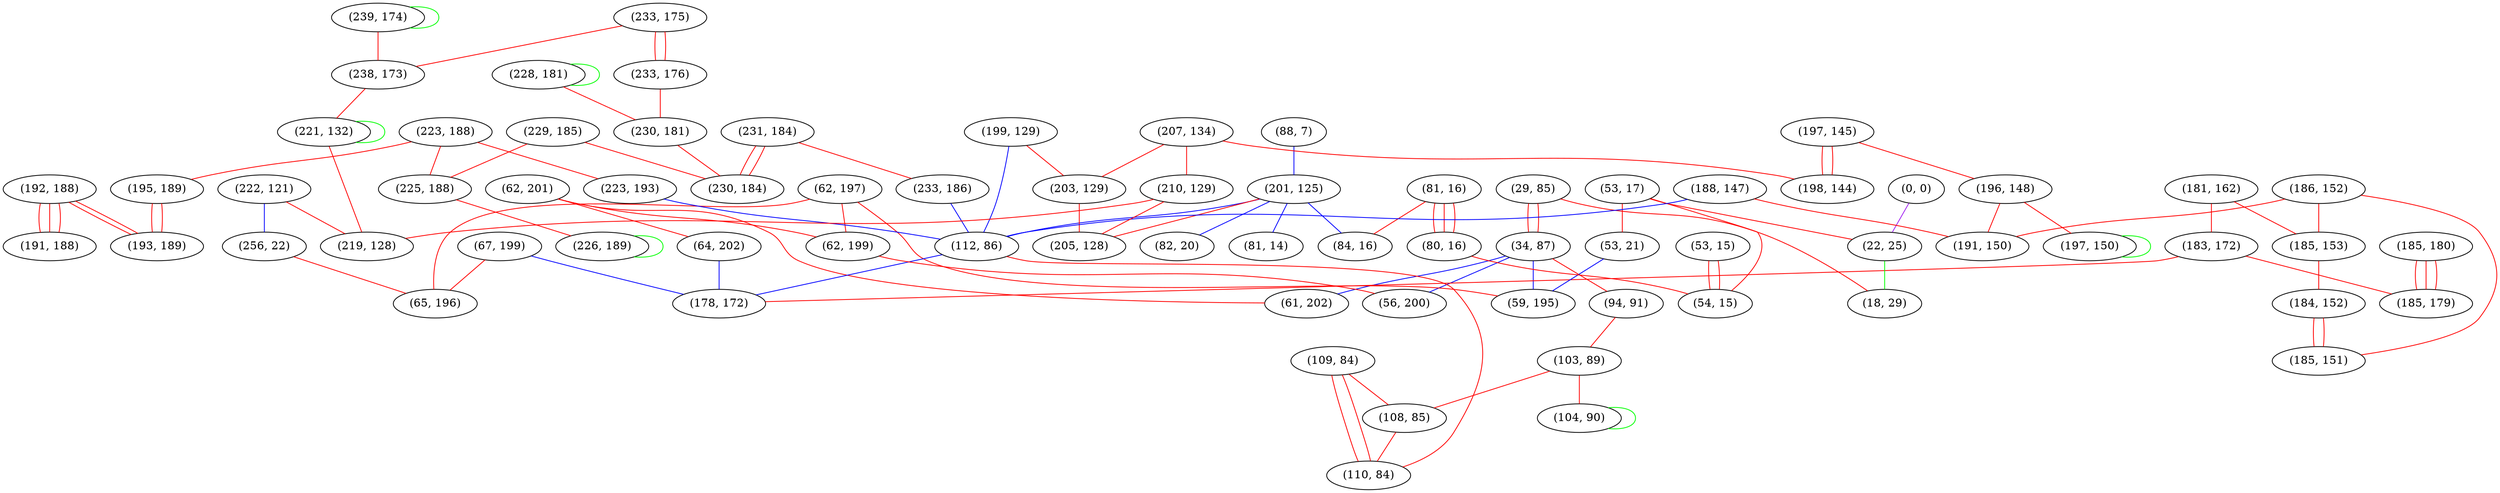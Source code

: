 graph "" {
"(223, 188)";
"(233, 175)";
"(53, 15)";
"(239, 174)";
"(192, 188)";
"(199, 129)";
"(197, 145)";
"(62, 201)";
"(195, 189)";
"(181, 162)";
"(29, 85)";
"(238, 173)";
"(34, 87)";
"(233, 176)";
"(0, 0)";
"(64, 202)";
"(62, 197)";
"(67, 199)";
"(183, 172)";
"(53, 17)";
"(196, 148)";
"(81, 16)";
"(223, 193)";
"(94, 91)";
"(186, 152)";
"(53, 21)";
"(88, 7)";
"(229, 185)";
"(191, 188)";
"(231, 184)";
"(103, 89)";
"(201, 125)";
"(207, 134)";
"(203, 129)";
"(185, 180)";
"(193, 189)";
"(222, 121)";
"(198, 144)";
"(188, 147)";
"(84, 16)";
"(233, 186)";
"(256, 22)";
"(80, 16)";
"(225, 188)";
"(228, 181)";
"(61, 202)";
"(65, 196)";
"(112, 86)";
"(191, 150)";
"(221, 132)";
"(230, 181)";
"(226, 189)";
"(109, 84)";
"(62, 199)";
"(59, 195)";
"(210, 129)";
"(108, 85)";
"(22, 25)";
"(56, 200)";
"(178, 172)";
"(219, 128)";
"(185, 179)";
"(54, 15)";
"(185, 153)";
"(82, 20)";
"(18, 29)";
"(184, 152)";
"(205, 128)";
"(197, 150)";
"(110, 84)";
"(185, 151)";
"(81, 14)";
"(104, 90)";
"(230, 184)";
"(223, 188)" -- "(223, 193)"  [color=red, key=0, weight=1];
"(223, 188)" -- "(225, 188)"  [color=red, key=0, weight=1];
"(223, 188)" -- "(195, 189)"  [color=red, key=0, weight=1];
"(233, 175)" -- "(233, 176)"  [color=red, key=0, weight=1];
"(233, 175)" -- "(233, 176)"  [color=red, key=1, weight=1];
"(233, 175)" -- "(238, 173)"  [color=red, key=0, weight=1];
"(53, 15)" -- "(54, 15)"  [color=red, key=0, weight=1];
"(53, 15)" -- "(54, 15)"  [color=red, key=1, weight=1];
"(239, 174)" -- "(239, 174)"  [color=green, key=0, weight=2];
"(239, 174)" -- "(238, 173)"  [color=red, key=0, weight=1];
"(192, 188)" -- "(191, 188)"  [color=red, key=0, weight=1];
"(192, 188)" -- "(191, 188)"  [color=red, key=1, weight=1];
"(192, 188)" -- "(191, 188)"  [color=red, key=2, weight=1];
"(192, 188)" -- "(193, 189)"  [color=red, key=0, weight=1];
"(192, 188)" -- "(193, 189)"  [color=red, key=1, weight=1];
"(199, 129)" -- "(112, 86)"  [color=blue, key=0, weight=3];
"(199, 129)" -- "(203, 129)"  [color=red, key=0, weight=1];
"(197, 145)" -- "(196, 148)"  [color=red, key=0, weight=1];
"(197, 145)" -- "(198, 144)"  [color=red, key=0, weight=1];
"(197, 145)" -- "(198, 144)"  [color=red, key=1, weight=1];
"(62, 201)" -- "(61, 202)"  [color=red, key=0, weight=1];
"(62, 201)" -- "(62, 199)"  [color=red, key=0, weight=1];
"(62, 201)" -- "(64, 202)"  [color=red, key=0, weight=1];
"(195, 189)" -- "(193, 189)"  [color=red, key=0, weight=1];
"(195, 189)" -- "(193, 189)"  [color=red, key=1, weight=1];
"(181, 162)" -- "(183, 172)"  [color=red, key=0, weight=1];
"(181, 162)" -- "(185, 153)"  [color=red, key=0, weight=1];
"(29, 85)" -- "(34, 87)"  [color=red, key=0, weight=1];
"(29, 85)" -- "(34, 87)"  [color=red, key=1, weight=1];
"(29, 85)" -- "(18, 29)"  [color=red, key=0, weight=1];
"(238, 173)" -- "(221, 132)"  [color=red, key=0, weight=1];
"(34, 87)" -- "(94, 91)"  [color=red, key=0, weight=1];
"(34, 87)" -- "(56, 200)"  [color=blue, key=0, weight=3];
"(34, 87)" -- "(61, 202)"  [color=blue, key=0, weight=3];
"(34, 87)" -- "(59, 195)"  [color=blue, key=0, weight=3];
"(233, 176)" -- "(230, 181)"  [color=red, key=0, weight=1];
"(0, 0)" -- "(22, 25)"  [color=purple, key=0, weight=4];
"(64, 202)" -- "(178, 172)"  [color=blue, key=0, weight=3];
"(62, 197)" -- "(62, 199)"  [color=red, key=0, weight=1];
"(62, 197)" -- "(59, 195)"  [color=red, key=0, weight=1];
"(62, 197)" -- "(65, 196)"  [color=red, key=0, weight=1];
"(67, 199)" -- "(178, 172)"  [color=blue, key=0, weight=3];
"(67, 199)" -- "(65, 196)"  [color=red, key=0, weight=1];
"(183, 172)" -- "(185, 179)"  [color=red, key=0, weight=1];
"(183, 172)" -- "(178, 172)"  [color=red, key=0, weight=1];
"(53, 17)" -- "(22, 25)"  [color=red, key=0, weight=1];
"(53, 17)" -- "(54, 15)"  [color=red, key=0, weight=1];
"(53, 17)" -- "(53, 21)"  [color=red, key=0, weight=1];
"(196, 148)" -- "(197, 150)"  [color=red, key=0, weight=1];
"(196, 148)" -- "(191, 150)"  [color=red, key=0, weight=1];
"(81, 16)" -- "(80, 16)"  [color=red, key=0, weight=1];
"(81, 16)" -- "(80, 16)"  [color=red, key=1, weight=1];
"(81, 16)" -- "(80, 16)"  [color=red, key=2, weight=1];
"(81, 16)" -- "(84, 16)"  [color=red, key=0, weight=1];
"(223, 193)" -- "(112, 86)"  [color=blue, key=0, weight=3];
"(94, 91)" -- "(103, 89)"  [color=red, key=0, weight=1];
"(186, 152)" -- "(191, 150)"  [color=red, key=0, weight=1];
"(186, 152)" -- "(185, 153)"  [color=red, key=0, weight=1];
"(186, 152)" -- "(185, 151)"  [color=red, key=0, weight=1];
"(53, 21)" -- "(59, 195)"  [color=blue, key=0, weight=3];
"(88, 7)" -- "(201, 125)"  [color=blue, key=0, weight=3];
"(229, 185)" -- "(230, 184)"  [color=red, key=0, weight=1];
"(229, 185)" -- "(225, 188)"  [color=red, key=0, weight=1];
"(231, 184)" -- "(233, 186)"  [color=red, key=0, weight=1];
"(231, 184)" -- "(230, 184)"  [color=red, key=0, weight=1];
"(231, 184)" -- "(230, 184)"  [color=red, key=1, weight=1];
"(103, 89)" -- "(108, 85)"  [color=red, key=0, weight=1];
"(103, 89)" -- "(104, 90)"  [color=red, key=0, weight=1];
"(201, 125)" -- "(112, 86)"  [color=blue, key=0, weight=3];
"(201, 125)" -- "(81, 14)"  [color=blue, key=0, weight=3];
"(201, 125)" -- "(82, 20)"  [color=blue, key=0, weight=3];
"(201, 125)" -- "(205, 128)"  [color=red, key=0, weight=1];
"(201, 125)" -- "(84, 16)"  [color=blue, key=0, weight=3];
"(207, 134)" -- "(203, 129)"  [color=red, key=0, weight=1];
"(207, 134)" -- "(198, 144)"  [color=red, key=0, weight=1];
"(207, 134)" -- "(210, 129)"  [color=red, key=0, weight=1];
"(203, 129)" -- "(205, 128)"  [color=red, key=0, weight=1];
"(185, 180)" -- "(185, 179)"  [color=red, key=0, weight=1];
"(185, 180)" -- "(185, 179)"  [color=red, key=1, weight=1];
"(185, 180)" -- "(185, 179)"  [color=red, key=2, weight=1];
"(222, 121)" -- "(219, 128)"  [color=red, key=0, weight=1];
"(222, 121)" -- "(256, 22)"  [color=blue, key=0, weight=3];
"(188, 147)" -- "(112, 86)"  [color=blue, key=0, weight=3];
"(188, 147)" -- "(191, 150)"  [color=red, key=0, weight=1];
"(233, 186)" -- "(112, 86)"  [color=blue, key=0, weight=3];
"(256, 22)" -- "(65, 196)"  [color=red, key=0, weight=1];
"(80, 16)" -- "(54, 15)"  [color=red, key=0, weight=1];
"(225, 188)" -- "(226, 189)"  [color=red, key=0, weight=1];
"(228, 181)" -- "(228, 181)"  [color=green, key=0, weight=2];
"(228, 181)" -- "(230, 181)"  [color=red, key=0, weight=1];
"(112, 86)" -- "(178, 172)"  [color=blue, key=0, weight=3];
"(112, 86)" -- "(110, 84)"  [color=red, key=0, weight=1];
"(221, 132)" -- "(219, 128)"  [color=red, key=0, weight=1];
"(221, 132)" -- "(221, 132)"  [color=green, key=0, weight=2];
"(230, 181)" -- "(230, 184)"  [color=red, key=0, weight=1];
"(226, 189)" -- "(226, 189)"  [color=green, key=0, weight=2];
"(109, 84)" -- "(108, 85)"  [color=red, key=0, weight=1];
"(109, 84)" -- "(110, 84)"  [color=red, key=0, weight=1];
"(109, 84)" -- "(110, 84)"  [color=red, key=1, weight=1];
"(62, 199)" -- "(56, 200)"  [color=red, key=0, weight=1];
"(210, 129)" -- "(219, 128)"  [color=red, key=0, weight=1];
"(210, 129)" -- "(205, 128)"  [color=red, key=0, weight=1];
"(108, 85)" -- "(110, 84)"  [color=red, key=0, weight=1];
"(22, 25)" -- "(18, 29)"  [color=green, key=0, weight=2];
"(185, 153)" -- "(184, 152)"  [color=red, key=0, weight=1];
"(184, 152)" -- "(185, 151)"  [color=red, key=0, weight=1];
"(184, 152)" -- "(185, 151)"  [color=red, key=1, weight=1];
"(197, 150)" -- "(197, 150)"  [color=green, key=0, weight=2];
"(104, 90)" -- "(104, 90)"  [color=green, key=0, weight=2];
}

